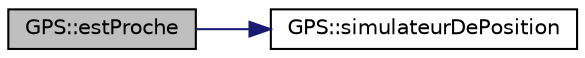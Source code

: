 digraph "GPS::estProche"
{
  bgcolor="transparent";
  edge [fontname="Helvetica",fontsize="10",labelfontname="Helvetica",labelfontsize="10"];
  node [fontname="Helvetica",fontsize="10",shape=record];
  rankdir="LR";
  Node1 [label="GPS::estProche",height=0.2,width=0.4,color="black", fillcolor="grey75", style="filled", fontcolor="black"];
  Node1 -> Node2 [color="midnightblue",fontsize="10",style="solid",fontname="Helvetica"];
  Node2 [label="GPS::simulateurDePosition",height=0.2,width=0.4,color="black",URL="$class_g_p_s.html#ac632b70697137886b8fcb60780bb5cf1",tooltip="Permet de simuler le déplacement du GPS dans le temps et dans l&#39;espace. Cette méthode est appelée par..."];
}
